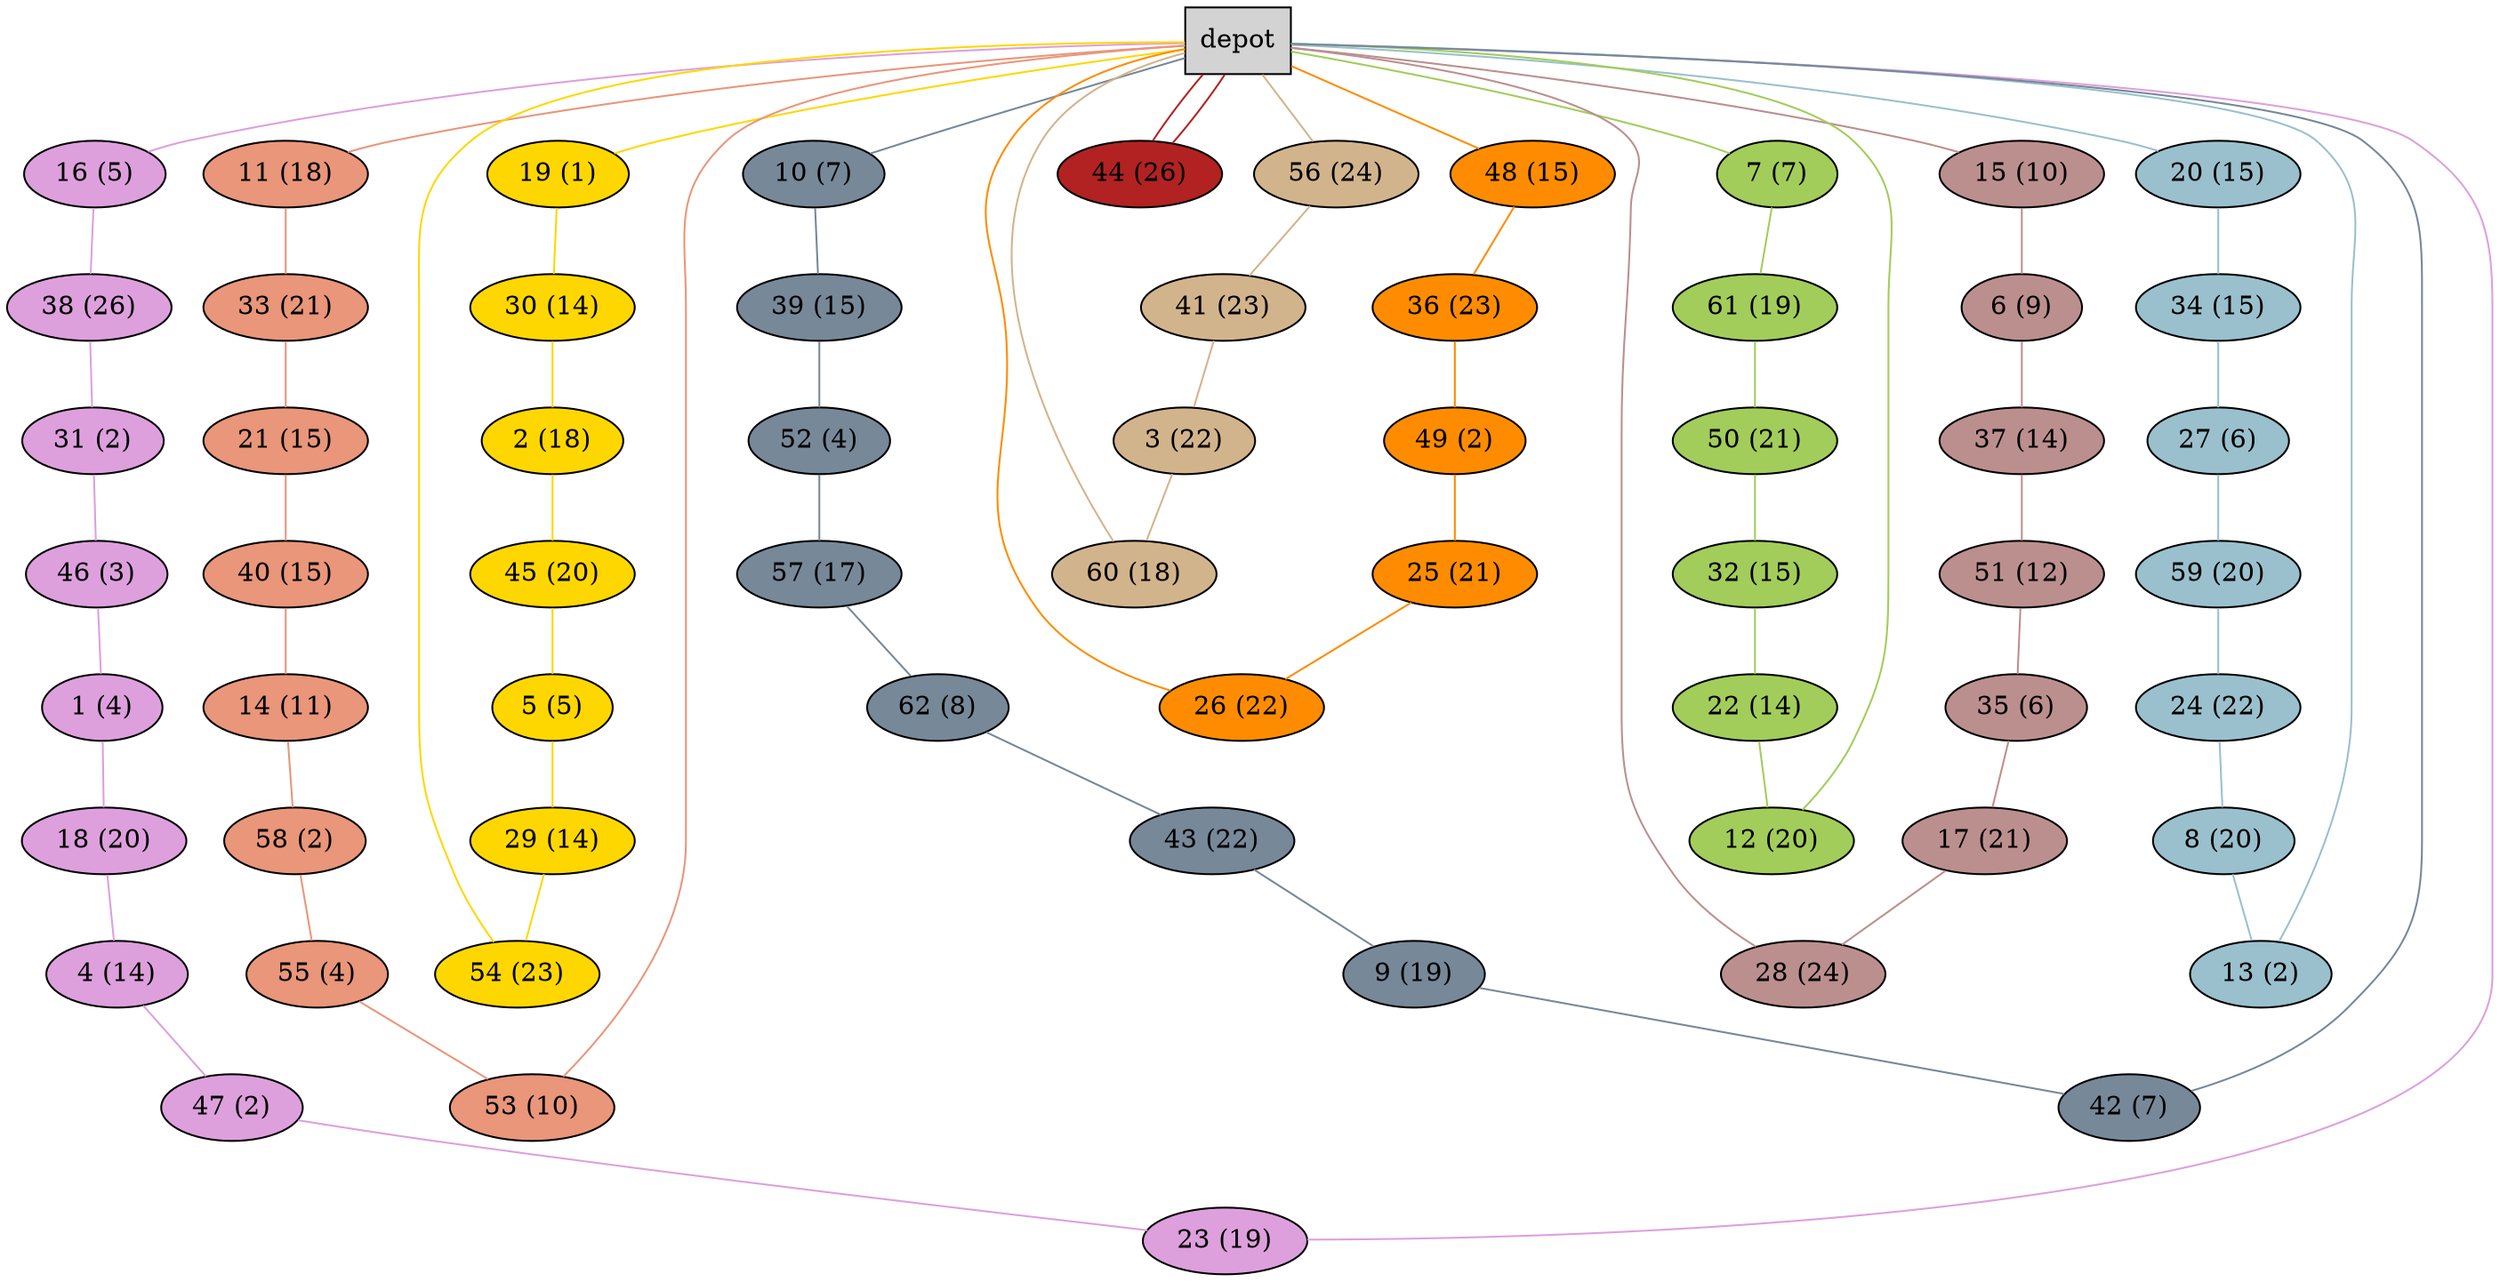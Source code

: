 graph G {
  0[shape = box, label = "depot", style = filled ];
  11[shape = ellipse, label = "11 (18)", style = filled , fillcolor = darksalmon ];
  "0"--"11"[color = darksalmon];
  33[shape = ellipse, label = "33 (21)", style = filled , fillcolor = darksalmon ];
  "11"--"33"[color = darksalmon];
  21[shape = ellipse, label = "21 (15)", style = filled , fillcolor = darksalmon ];
  "33"--"21"[color = darksalmon];
  40[shape = ellipse, label = "40 (15)", style = filled , fillcolor = darksalmon ];
  "21"--"40"[color = darksalmon];
  14[shape = ellipse, label = "14 (11)", style = filled , fillcolor = darksalmon ];
  "40"--"14"[color = darksalmon];
  58[shape = ellipse, label = "58 (2)", style = filled , fillcolor = darksalmon ];
  "14"--"58"[color = darksalmon];
  55[shape = ellipse, label = "55 (4)", style = filled , fillcolor = darksalmon ];
  "58"--"55"[color = darksalmon];
  53[shape = ellipse, label = "53 (10)", style = filled , fillcolor = darksalmon ];
  "55"--"53"[color = darksalmon];
  "53"--"0"[color = darksalmon];
  19[shape = ellipse, label = "19 (1)", style = filled , fillcolor = gold ];
  "0"--"19"[color = gold];
  30[shape = ellipse, label = "30 (14)", style = filled , fillcolor = gold ];
  "19"--"30"[color = gold];
  2[shape = ellipse, label = "2 (18)", style = filled , fillcolor = gold ];
  "30"--"2"[color = gold];
  45[shape = ellipse, label = "45 (20)", style = filled , fillcolor = gold ];
  "2"--"45"[color = gold];
  5[shape = ellipse, label = "5 (5)", style = filled , fillcolor = gold ];
  "45"--"5"[color = gold];
  29[shape = ellipse, label = "29 (14)", style = filled , fillcolor = gold ];
  "5"--"29"[color = gold];
  54[shape = ellipse, label = "54 (23)", style = filled , fillcolor = gold ];
  "29"--"54"[color = gold];
  "54"--"0"[color = gold];
  16[shape = ellipse, label = "16 (5)", style = filled , fillcolor = plum ];
  "0"--"16"[color = plum];
  38[shape = ellipse, label = "38 (26)", style = filled , fillcolor = plum ];
  "16"--"38"[color = plum];
  31[shape = ellipse, label = "31 (2)", style = filled , fillcolor = plum ];
  "38"--"31"[color = plum];
  46[shape = ellipse, label = "46 (3)", style = filled , fillcolor = plum ];
  "31"--"46"[color = plum];
  1[shape = ellipse, label = "1 (4)", style = filled , fillcolor = plum ];
  "46"--"1"[color = plum];
  18[shape = ellipse, label = "18 (20)", style = filled , fillcolor = plum ];
  "1"--"18"[color = plum];
  4[shape = ellipse, label = "4 (14)", style = filled , fillcolor = plum ];
  "18"--"4"[color = plum];
  47[shape = ellipse, label = "47 (2)", style = filled , fillcolor = plum ];
  "4"--"47"[color = plum];
  23[shape = ellipse, label = "23 (19)", style = filled , fillcolor = plum ];
  "47"--"23"[color = plum];
  "23"--"0"[color = plum];
  56[shape = ellipse, label = "56 (24)", style = filled , fillcolor = tan ];
  "0"--"56"[color = tan];
  41[shape = ellipse, label = "41 (23)", style = filled , fillcolor = tan ];
  "56"--"41"[color = tan];
  3[shape = ellipse, label = "3 (22)", style = filled , fillcolor = tan ];
  "41"--"3"[color = tan];
  60[shape = ellipse, label = "60 (18)", style = filled , fillcolor = tan ];
  "3"--"60"[color = tan];
  "60"--"0"[color = tan];
  48[shape = ellipse, label = "48 (15)", style = filled , fillcolor = darkorange ];
  "0"--"48"[color = darkorange];
  36[shape = ellipse, label = "36 (23)", style = filled , fillcolor = darkorange ];
  "48"--"36"[color = darkorange];
  49[shape = ellipse, label = "49 (2)", style = filled , fillcolor = darkorange ];
  "36"--"49"[color = darkorange];
  25[shape = ellipse, label = "25 (21)", style = filled , fillcolor = darkorange ];
  "49"--"25"[color = darkorange];
  26[shape = ellipse, label = "26 (22)", style = filled , fillcolor = darkorange ];
  "25"--"26"[color = darkorange];
  "26"--"0"[color = darkorange];
  15[shape = ellipse, label = "15 (10)", style = filled , fillcolor = rosybrown ];
  "0"--"15"[color = rosybrown];
  6[shape = ellipse, label = "6 (9)", style = filled , fillcolor = rosybrown ];
  "15"--"6"[color = rosybrown];
  37[shape = ellipse, label = "37 (14)", style = filled , fillcolor = rosybrown ];
  "6"--"37"[color = rosybrown];
  51[shape = ellipse, label = "51 (12)", style = filled , fillcolor = rosybrown ];
  "37"--"51"[color = rosybrown];
  35[shape = ellipse, label = "35 (6)", style = filled , fillcolor = rosybrown ];
  "51"--"35"[color = rosybrown];
  17[shape = ellipse, label = "17 (21)", style = filled , fillcolor = rosybrown ];
  "35"--"17"[color = rosybrown];
  28[shape = ellipse, label = "28 (24)", style = filled , fillcolor = rosybrown ];
  "17"--"28"[color = rosybrown];
  "28"--"0"[color = rosybrown];
  7[shape = ellipse, label = "7 (7)", style = filled , fillcolor = darkolivegreen3 ];
  "0"--"7"[color = darkolivegreen3];
  61[shape = ellipse, label = "61 (19)", style = filled , fillcolor = darkolivegreen3 ];
  "7"--"61"[color = darkolivegreen3];
  50[shape = ellipse, label = "50 (21)", style = filled , fillcolor = darkolivegreen3 ];
  "61"--"50"[color = darkolivegreen3];
  32[shape = ellipse, label = "32 (15)", style = filled , fillcolor = darkolivegreen3 ];
  "50"--"32"[color = darkolivegreen3];
  22[shape = ellipse, label = "22 (14)", style = filled , fillcolor = darkolivegreen3 ];
  "32"--"22"[color = darkolivegreen3];
  12[shape = ellipse, label = "12 (20)", style = filled , fillcolor = darkolivegreen3 ];
  "22"--"12"[color = darkolivegreen3];
  "12"--"0"[color = darkolivegreen3];
  20[shape = ellipse, label = "20 (15)", style = filled , fillcolor = lightblue3 ];
  "0"--"20"[color = lightblue3];
  34[shape = ellipse, label = "34 (15)", style = filled , fillcolor = lightblue3 ];
  "20"--"34"[color = lightblue3];
  27[shape = ellipse, label = "27 (6)", style = filled , fillcolor = lightblue3 ];
  "34"--"27"[color = lightblue3];
  59[shape = ellipse, label = "59 (20)", style = filled , fillcolor = lightblue3 ];
  "27"--"59"[color = lightblue3];
  24[shape = ellipse, label = "24 (22)", style = filled , fillcolor = lightblue3 ];
  "59"--"24"[color = lightblue3];
  8[shape = ellipse, label = "8 (20)", style = filled , fillcolor = lightblue3 ];
  "24"--"8"[color = lightblue3];
  13[shape = ellipse, label = "13 (2)", style = filled , fillcolor = lightblue3 ];
  "8"--"13"[color = lightblue3];
  "13"--"0"[color = lightblue3];
  44[shape = ellipse, label = "44 (26)", style = filled , fillcolor = firebrick ];
  "0"--"44"[color = firebrick];
  "44"--"0"[color = firebrick];
  10[shape = ellipse, label = "10 (7)", style = filled , fillcolor = lightslategray ];
  "0"--"10"[color = lightslategray];
  39[shape = ellipse, label = "39 (15)", style = filled , fillcolor = lightslategray ];
  "10"--"39"[color = lightslategray];
  52[shape = ellipse, label = "52 (4)", style = filled , fillcolor = lightslategray ];
  "39"--"52"[color = lightslategray];
  57[shape = ellipse, label = "57 (17)", style = filled , fillcolor = lightslategray ];
  "52"--"57"[color = lightslategray];
  62[shape = ellipse, label = "62 (8)", style = filled , fillcolor = lightslategray ];
  "57"--"62"[color = lightslategray];
  43[shape = ellipse, label = "43 (22)", style = filled , fillcolor = lightslategray ];
  "62"--"43"[color = lightslategray];
  9[shape = ellipse, label = "9 (19)", style = filled , fillcolor = lightslategray ];
  "43"--"9"[color = lightslategray];
  42[shape = ellipse, label = "42 (7)", style = filled , fillcolor = lightslategray ];
  "9"--"42"[color = lightslategray];
  "42"--"0"[color = lightslategray];
}
